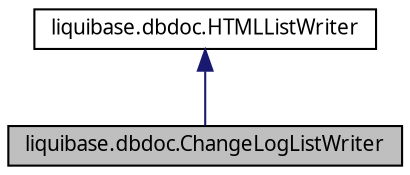 digraph G
{
  edge [fontname="FreeSans.ttf",fontsize=10,labelfontname="FreeSans.ttf",labelfontsize=10];
  node [fontname="FreeSans.ttf",fontsize=10,shape=record];
  Node1 [label="liquibase.dbdoc.ChangeLogListWriter",height=0.2,width=0.4,color="black", fillcolor="grey75", style="filled" fontcolor="black"];
  Node2 -> Node1 [dir=back,color="midnightblue",fontsize=10,style="solid",fontname="FreeSans.ttf"];
  Node2 [label="liquibase.dbdoc.HTMLListWriter",height=0.2,width=0.4,color="black", fillcolor="white", style="filled",URL="$classliquibase_1_1dbdoc_1_1_h_t_m_l_list_writer.html"];
}
